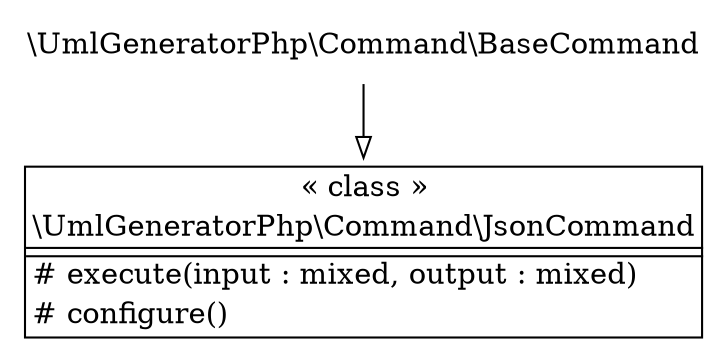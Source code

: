 digraph "Class Diagram" {
  node [shape=plaintext]
  "\\UmlGeneratorPhp\\Command\\JsonCommand" [
    label=<
<table border="1" cellpadding="2" cellspacing="0" cellborder="0">
<tr><td align="center">&laquo; class &raquo;</td></tr>
<tr><td align="center" title="class JsonCommand">\\UmlGeneratorPhp\\Command\\JsonCommand</td></tr><hr />
<tr><td></td></tr>
<hr />
<tr><td align="left" title="protected execute"># execute(input : mixed, output : mixed)</td></tr>
<tr><td align="left" title="protected configure"># configure()</td></tr>
</table>
  >
  ];
"\\UmlGeneratorPhp\\Command\\BaseCommand" -> "\\UmlGeneratorPhp\\Command\\JsonCommand" [arrowhead="empty"];

}